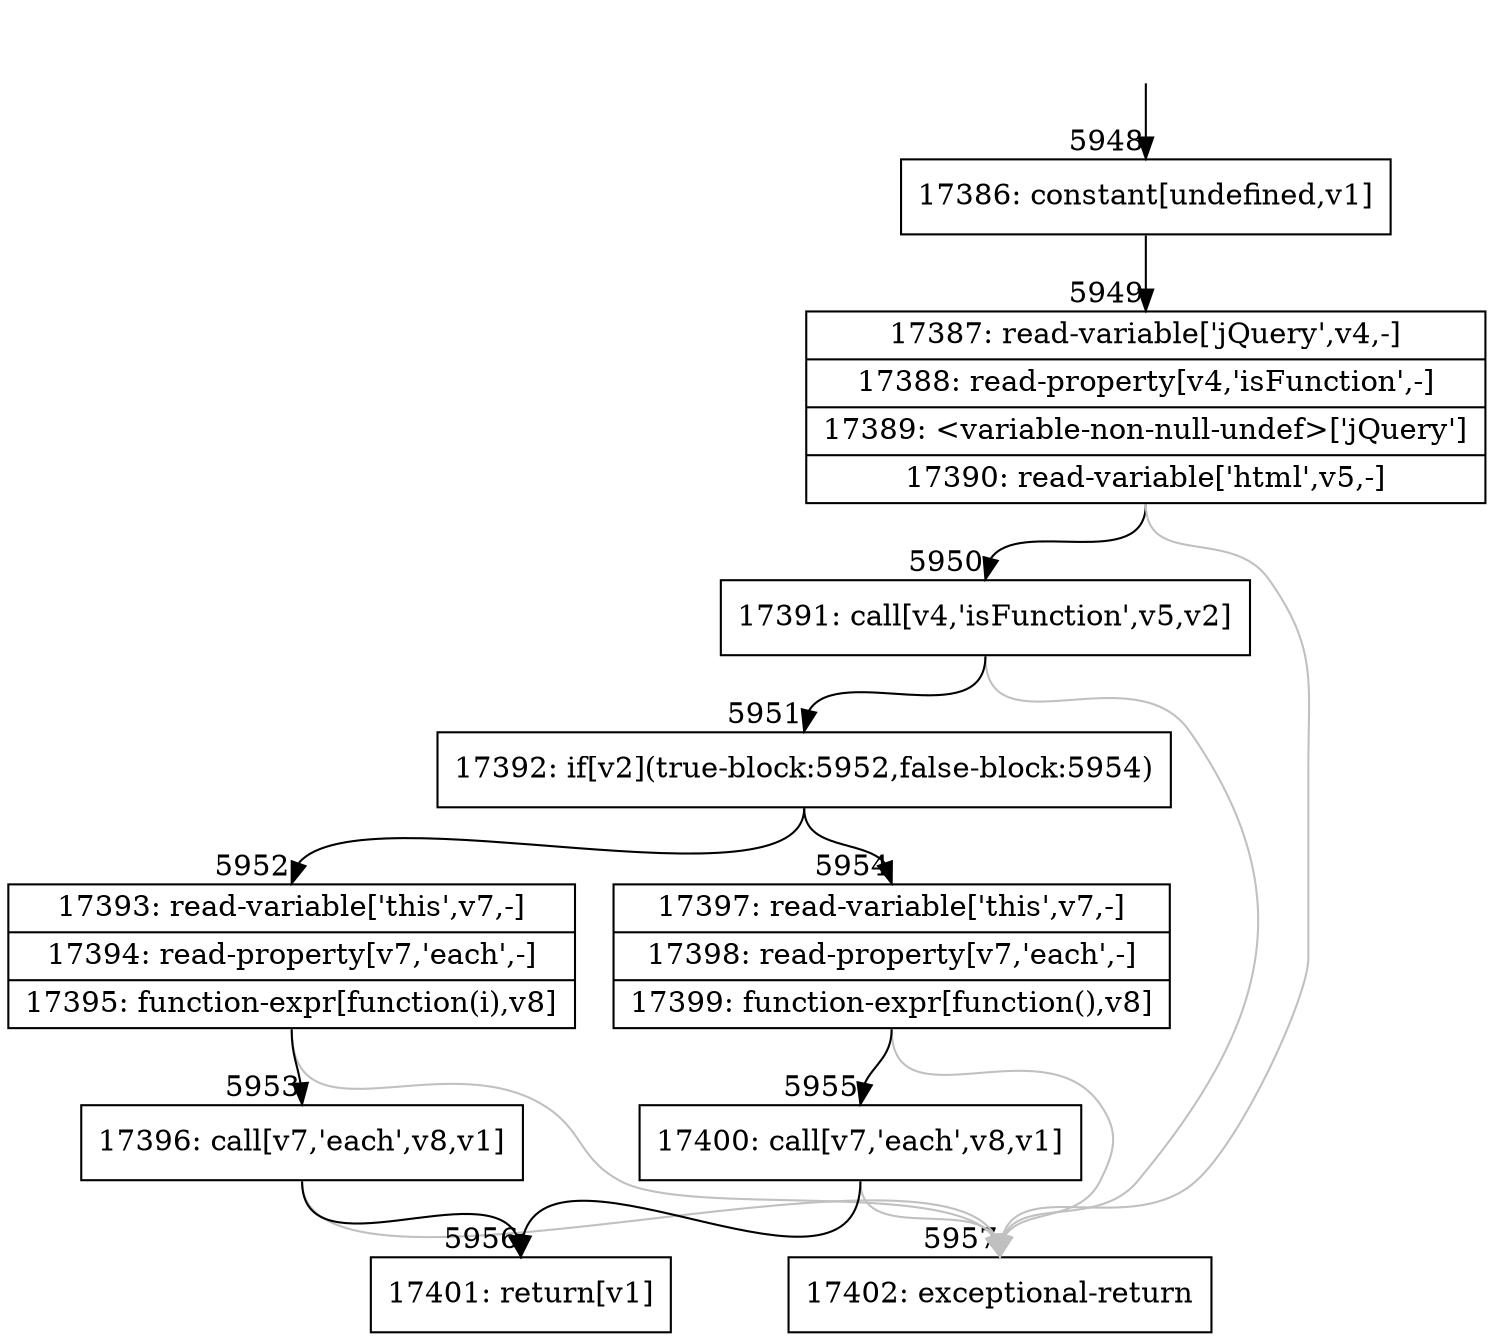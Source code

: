 digraph {
rankdir="TD"
BB_entry385[shape=none,label=""];
BB_entry385 -> BB5948 [tailport=s, headport=n, headlabel="    5948"]
BB5948 [shape=record label="{17386: constant[undefined,v1]}" ] 
BB5948 -> BB5949 [tailport=s, headport=n, headlabel="      5949"]
BB5949 [shape=record label="{17387: read-variable['jQuery',v4,-]|17388: read-property[v4,'isFunction',-]|17389: \<variable-non-null-undef\>['jQuery']|17390: read-variable['html',v5,-]}" ] 
BB5949 -> BB5950 [tailport=s, headport=n, headlabel="      5950"]
BB5949 -> BB5957 [tailport=s, headport=n, color=gray, headlabel="      5957"]
BB5950 [shape=record label="{17391: call[v4,'isFunction',v5,v2]}" ] 
BB5950 -> BB5951 [tailport=s, headport=n, headlabel="      5951"]
BB5950 -> BB5957 [tailport=s, headport=n, color=gray]
BB5951 [shape=record label="{17392: if[v2](true-block:5952,false-block:5954)}" ] 
BB5951 -> BB5952 [tailport=s, headport=n, headlabel="      5952"]
BB5951 -> BB5954 [tailport=s, headport=n, headlabel="      5954"]
BB5952 [shape=record label="{17393: read-variable['this',v7,-]|17394: read-property[v7,'each',-]|17395: function-expr[function(i),v8]}" ] 
BB5952 -> BB5953 [tailport=s, headport=n, headlabel="      5953"]
BB5952 -> BB5957 [tailport=s, headport=n, color=gray]
BB5953 [shape=record label="{17396: call[v7,'each',v8,v1]}" ] 
BB5953 -> BB5956 [tailport=s, headport=n, headlabel="      5956"]
BB5953 -> BB5957 [tailport=s, headport=n, color=gray]
BB5954 [shape=record label="{17397: read-variable['this',v7,-]|17398: read-property[v7,'each',-]|17399: function-expr[function(),v8]}" ] 
BB5954 -> BB5955 [tailport=s, headport=n, headlabel="      5955"]
BB5954 -> BB5957 [tailport=s, headport=n, color=gray]
BB5955 [shape=record label="{17400: call[v7,'each',v8,v1]}" ] 
BB5955 -> BB5956 [tailport=s, headport=n]
BB5955 -> BB5957 [tailport=s, headport=n, color=gray]
BB5956 [shape=record label="{17401: return[v1]}" ] 
BB5957 [shape=record label="{17402: exceptional-return}" ] 
}
